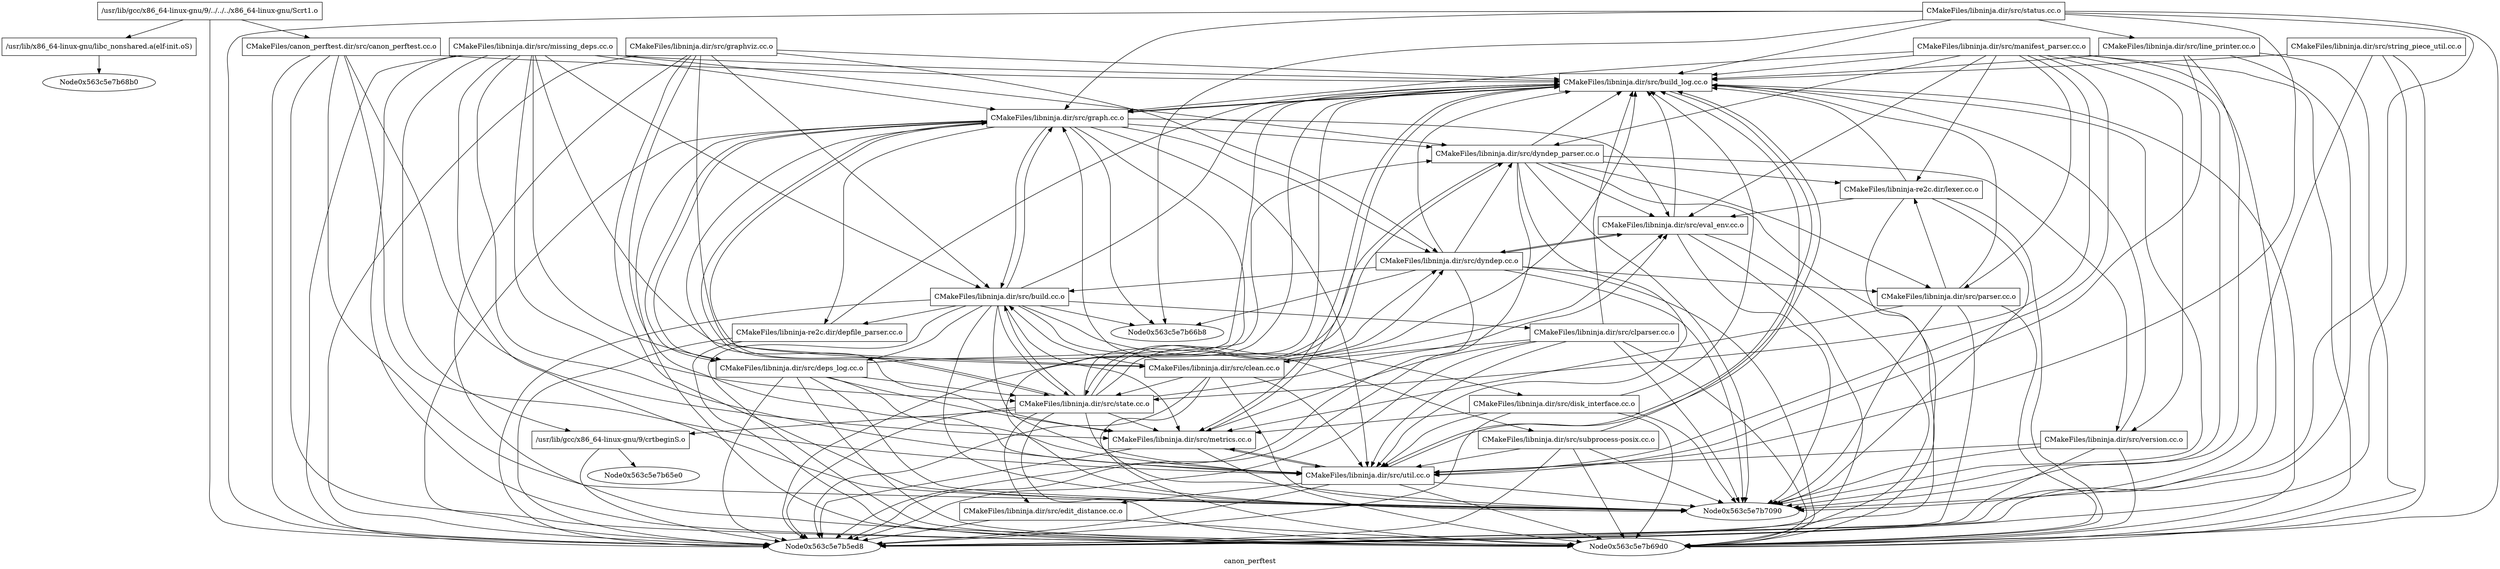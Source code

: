 digraph "canon_perftest" {
	label="canon_perftest";

	Node0x563c5e7b61f0 [shape=record,label="{/usr/lib/gcc/x86_64-linux-gnu/9/../../../x86_64-linux-gnu/Scrt1.o}"];
	Node0x563c5e7b61f0 -> Node0x563c5e7b62c8;
	Node0x563c5e7b61f0 -> Node0x563c5e7b64c0;
	Node0x563c5e7b61f0 -> Node0x563c5e7b5ed8;
	Node0x563c5e7b6e98 [shape=record,label="{/usr/lib/gcc/x86_64-linux-gnu/9/crtbeginS.o}"];
	Node0x563c5e7b6e98 -> Node0x563c5e7b65e0;
	Node0x563c5e7b6e98 -> Node0x563c5e7b5ed8;
	Node0x563c5e7b63e8 [shape=record,label="{CMakeFiles/libninja.dir/src/build_log.cc.o}"];
	Node0x563c5e7b63e8 -> Node0x563c5e7b5ff8;
	Node0x563c5e7b63e8 -> Node0x563c5e7b6dc0;
	Node0x563c5e7b63e8 -> Node0x563c5e7b60d0;
	Node0x563c5e7b63e8 -> Node0x563c5e7b69d0;
	Node0x563c5e7b63e8 -> Node0x563c5e7b7090;
	Node0x563c5e7b63e8 -> Node0x563c5e7b5ed8;
	Node0x563c5e7b68f8 [shape=record,label="{CMakeFiles/libninja.dir/src/build.cc.o}"];
	Node0x563c5e7b68f8 -> Node0x563c5e7b63e8;
	Node0x563c5e7b68f8 -> Node0x563c5e7b63a0;
	Node0x563c5e7b68f8 -> Node0x563c5e7b66b8;
	Node0x563c5e7b68f8 -> Node0x563c5e7b6e08;
	Node0x563c5e7b68f8 -> Node0x563c5e7b6790;
	Node0x563c5e7b68f8 -> Node0x563c5e7b5ff8;
	Node0x563c5e7b68f8 -> Node0x563c5e7b6dc0;
	Node0x563c5e7b68f8 -> Node0x563c5e7b6a18;
	Node0x563c5e7b68f8 -> Node0x563c5e7b60d0;
	Node0x563c5e7b68f8 -> Node0x563c5e7b6c58;
	Node0x563c5e7b68f8 -> Node0x563c5e7b6748;
	Node0x563c5e7b68f8 -> Node0x563c5e7b69d0;
	Node0x563c5e7b68f8 -> Node0x563c5e7b7090;
	Node0x563c5e7b68f8 -> Node0x563c5e7b5ed8;
	Node0x563c5e7b7000 [shape=record,label="{CMakeFiles/libninja.dir/src/clean.cc.o}"];
	Node0x563c5e7b7000 -> Node0x563c5e7b63e8;
	Node0x563c5e7b7000 -> Node0x563c5e7b68f8;
	Node0x563c5e7b7000 -> Node0x563c5e7b6a60;
	Node0x563c5e7b7000 -> Node0x563c5e7b6bc8;
	Node0x563c5e7b7000 -> Node0x563c5e7b5ff8;
	Node0x563c5e7b7000 -> Node0x563c5e7b6a18;
	Node0x563c5e7b7000 -> Node0x563c5e7b60d0;
	Node0x563c5e7b7000 -> Node0x563c5e7b69d0;
	Node0x563c5e7b7000 -> Node0x563c5e7b7090;
	Node0x563c5e7b7000 -> Node0x563c5e7b5ed8;
	Node0x563c5e7b63a0 [shape=record,label="{CMakeFiles/libninja.dir/src/clparser.cc.o}"];
	Node0x563c5e7b63a0 -> Node0x563c5e7b63e8;
	Node0x563c5e7b63a0 -> Node0x563c5e7b7000;
	Node0x563c5e7b63a0 -> Node0x563c5e7b6dc0;
	Node0x563c5e7b63a0 -> Node0x563c5e7b60d0;
	Node0x563c5e7b63a0 -> Node0x563c5e7b69d0;
	Node0x563c5e7b63a0 -> Node0x563c5e7b7090;
	Node0x563c5e7b63a0 -> Node0x563c5e7b5ed8;
	Node0x563c5e7b6a60 [shape=record,label="{CMakeFiles/libninja.dir/src/dyndep.cc.o}"];
	Node0x563c5e7b6a60 -> Node0x563c5e7b63e8;
	Node0x563c5e7b6a60 -> Node0x563c5e7b68f8;
	Node0x563c5e7b6a60 -> Node0x563c5e7b6040;
	Node0x563c5e7b6a60 -> Node0x563c5e7b66b8;
	Node0x563c5e7b6a60 -> Node0x563c5e7b6bc8;
	Node0x563c5e7b6a60 -> Node0x563c5e7b5f68;
	Node0x563c5e7b6a60 -> Node0x563c5e7b69d0;
	Node0x563c5e7b6a60 -> Node0x563c5e7b7090;
	Node0x563c5e7b6a60 -> Node0x563c5e7b5ed8;
	Node0x563c5e7b6040 [shape=record,label="{CMakeFiles/libninja.dir/src/dyndep_parser.cc.o}"];
	Node0x563c5e7b6040 -> Node0x563c5e7b63e8;
	Node0x563c5e7b6040 -> Node0x563c5e7b6bc8;
	Node0x563c5e7b6040 -> Node0x563c5e7b5f68;
	Node0x563c5e7b6040 -> Node0x563c5e7b6a18;
	Node0x563c5e7b6040 -> Node0x563c5e7b60d0;
	Node0x563c5e7b6040 -> Node0x563c5e7b6c10;
	Node0x563c5e7b6040 -> Node0x563c5e7b6940;
	Node0x563c5e7b6040 -> Node0x563c5e7b69d0;
	Node0x563c5e7b6040 -> Node0x563c5e7b7090;
	Node0x563c5e7b6040 -> Node0x563c5e7b5ed8;
	Node0x563c5e7b6e08 [shape=record,label="{CMakeFiles/libninja.dir/src/deps_log.cc.o}"];
	Node0x563c5e7b6e08 -> Node0x563c5e7b63e8;
	Node0x563c5e7b6e08 -> Node0x563c5e7b6040;
	Node0x563c5e7b6e08 -> Node0x563c5e7b5ff8;
	Node0x563c5e7b6e08 -> Node0x563c5e7b6dc0;
	Node0x563c5e7b6e08 -> Node0x563c5e7b6a18;
	Node0x563c5e7b6e08 -> Node0x563c5e7b60d0;
	Node0x563c5e7b6e08 -> Node0x563c5e7b69d0;
	Node0x563c5e7b6e08 -> Node0x563c5e7b7090;
	Node0x563c5e7b6e08 -> Node0x563c5e7b5ed8;
	Node0x563c5e7b6790 [shape=record,label="{CMakeFiles/libninja.dir/src/disk_interface.cc.o}"];
	Node0x563c5e7b6790 -> Node0x563c5e7b63e8;
	Node0x563c5e7b6790 -> Node0x563c5e7b6dc0;
	Node0x563c5e7b6790 -> Node0x563c5e7b60d0;
	Node0x563c5e7b6790 -> Node0x563c5e7b69d0;
	Node0x563c5e7b6790 -> Node0x563c5e7b7090;
	Node0x563c5e7b6790 -> Node0x563c5e7b5ed8;
	Node0x563c5e7b6e50 [shape=record,label="{CMakeFiles/libninja.dir/src/edit_distance.cc.o}"];
	Node0x563c5e7b6e50 -> Node0x563c5e7b69d0;
	Node0x563c5e7b6e50 -> Node0x563c5e7b5ed8;
	Node0x563c5e7b6bc8 [shape=record,label="{CMakeFiles/libninja.dir/src/eval_env.cc.o}"];
	Node0x563c5e7b6bc8 -> Node0x563c5e7b63e8;
	Node0x563c5e7b6bc8 -> Node0x563c5e7b6a60;
	Node0x563c5e7b6bc8 -> Node0x563c5e7b69d0;
	Node0x563c5e7b6bc8 -> Node0x563c5e7b7090;
	Node0x563c5e7b6bc8 -> Node0x563c5e7b5ed8;
	Node0x563c5e7b5ff8 [shape=record,label="{CMakeFiles/libninja.dir/src/graph.cc.o}"];
	Node0x563c5e7b5ff8 -> Node0x563c5e7b63e8;
	Node0x563c5e7b5ff8 -> Node0x563c5e7b68f8;
	Node0x563c5e7b5ff8 -> Node0x563c5e7b6a60;
	Node0x563c5e7b5ff8 -> Node0x563c5e7b6040;
	Node0x563c5e7b5ff8 -> Node0x563c5e7b66b8;
	Node0x563c5e7b5ff8 -> Node0x563c5e7b6e08;
	Node0x563c5e7b5ff8 -> Node0x563c5e7b6bc8;
	Node0x563c5e7b5ff8 -> Node0x563c5e7b6dc0;
	Node0x563c5e7b5ff8 -> Node0x563c5e7b6a18;
	Node0x563c5e7b5ff8 -> Node0x563c5e7b60d0;
	Node0x563c5e7b5ff8 -> Node0x563c5e7b6748;
	Node0x563c5e7b5ff8 -> Node0x563c5e7b69d0;
	Node0x563c5e7b5ff8 -> Node0x563c5e7b7090;
	Node0x563c5e7b5ff8 -> Node0x563c5e7b5ed8;
	Node0x563c5e7b7048 [shape=record,label="{CMakeFiles/libninja.dir/src/graphviz.cc.o}"];
	Node0x563c5e7b7048 -> Node0x563c5e7b63e8;
	Node0x563c5e7b7048 -> Node0x563c5e7b68f8;
	Node0x563c5e7b7048 -> Node0x563c5e7b7000;
	Node0x563c5e7b7048 -> Node0x563c5e7b6a60;
	Node0x563c5e7b7048 -> Node0x563c5e7b60d0;
	Node0x563c5e7b7048 -> Node0x563c5e7b69d0;
	Node0x563c5e7b7048 -> Node0x563c5e7b7090;
	Node0x563c5e7b7048 -> Node0x563c5e7b5ed8;
	Node0x563c5e7b6aa8 [shape=record,label="{CMakeFiles/libninja.dir/src/line_printer.cc.o}"];
	Node0x563c5e7b6aa8 -> Node0x563c5e7b63e8;
	Node0x563c5e7b6aa8 -> Node0x563c5e7b60d0;
	Node0x563c5e7b6aa8 -> Node0x563c5e7b69d0;
	Node0x563c5e7b6aa8 -> Node0x563c5e7b7090;
	Node0x563c5e7b6aa8 -> Node0x563c5e7b5ed8;
	Node0x563c5e7b5f20 [shape=record,label="{CMakeFiles/libninja.dir/src/manifest_parser.cc.o}"];
	Node0x563c5e7b5f20 -> Node0x563c5e7b63e8;
	Node0x563c5e7b5f20 -> Node0x563c5e7b6040;
	Node0x563c5e7b5f20 -> Node0x563c5e7b6bc8;
	Node0x563c5e7b5f20 -> Node0x563c5e7b5ff8;
	Node0x563c5e7b5f20 -> Node0x563c5e7b5f68;
	Node0x563c5e7b5f20 -> Node0x563c5e7b6a18;
	Node0x563c5e7b5f20 -> Node0x563c5e7b60d0;
	Node0x563c5e7b5f20 -> Node0x563c5e7b6c10;
	Node0x563c5e7b5f20 -> Node0x563c5e7b6940;
	Node0x563c5e7b5f20 -> Node0x563c5e7b69d0;
	Node0x563c5e7b5f20 -> Node0x563c5e7b7090;
	Node0x563c5e7b5f20 -> Node0x563c5e7b5ed8;
	Node0x563c5e7b6dc0 [shape=record,label="{CMakeFiles/libninja.dir/src/metrics.cc.o}"];
	Node0x563c5e7b6dc0 -> Node0x563c5e7b63e8;
	Node0x563c5e7b6dc0 -> Node0x563c5e7b60d0;
	Node0x563c5e7b6dc0 -> Node0x563c5e7b69d0;
	Node0x563c5e7b6dc0 -> Node0x563c5e7b5ed8;
	Node0x563c5e7b6700 [shape=record,label="{CMakeFiles/libninja.dir/src/missing_deps.cc.o}"];
	Node0x563c5e7b6700 -> Node0x563c5e7b6e98;
	Node0x563c5e7b6700 -> Node0x563c5e7b63e8;
	Node0x563c5e7b6700 -> Node0x563c5e7b68f8;
	Node0x563c5e7b6700 -> Node0x563c5e7b7000;
	Node0x563c5e7b6700 -> Node0x563c5e7b6040;
	Node0x563c5e7b6700 -> Node0x563c5e7b6e08;
	Node0x563c5e7b6700 -> Node0x563c5e7b5ff8;
	Node0x563c5e7b6700 -> Node0x563c5e7b6a18;
	Node0x563c5e7b6700 -> Node0x563c5e7b60d0;
	Node0x563c5e7b6700 -> Node0x563c5e7b69d0;
	Node0x563c5e7b6700 -> Node0x563c5e7b7090;
	Node0x563c5e7b6700 -> Node0x563c5e7b5ed8;
	Node0x563c5e7b5f68 [shape=record,label="{CMakeFiles/libninja.dir/src/parser.cc.o}"];
	Node0x563c5e7b5f68 -> Node0x563c5e7b63e8;
	Node0x563c5e7b5f68 -> Node0x563c5e7b6dc0;
	Node0x563c5e7b5f68 -> Node0x563c5e7b6940;
	Node0x563c5e7b5f68 -> Node0x563c5e7b69d0;
	Node0x563c5e7b5f68 -> Node0x563c5e7b7090;
	Node0x563c5e7b5f68 -> Node0x563c5e7b5ed8;
	Node0x563c5e7b6a18 [shape=record,label="{CMakeFiles/libninja.dir/src/state.cc.o}"];
	Node0x563c5e7b6a18 -> Node0x563c5e7b6e98;
	Node0x563c5e7b6a18 -> Node0x563c5e7b63e8;
	Node0x563c5e7b6a18 -> Node0x563c5e7b68f8;
	Node0x563c5e7b6a18 -> Node0x563c5e7b6a60;
	Node0x563c5e7b6a18 -> Node0x563c5e7b6040;
	Node0x563c5e7b6a18 -> Node0x563c5e7b6e50;
	Node0x563c5e7b6a18 -> Node0x563c5e7b6bc8;
	Node0x563c5e7b6a18 -> Node0x563c5e7b5ff8;
	Node0x563c5e7b6a18 -> Node0x563c5e7b6dc0;
	Node0x563c5e7b6a18 -> Node0x563c5e7b69d0;
	Node0x563c5e7b6a18 -> Node0x563c5e7b7090;
	Node0x563c5e7b6a18 -> Node0x563c5e7b5ed8;
	Node0x563c5e7b6550 [shape=record,label="{CMakeFiles/libninja.dir/src/status.cc.o}"];
	Node0x563c5e7b6550 -> Node0x563c5e7b63e8;
	Node0x563c5e7b6550 -> Node0x563c5e7b66b8;
	Node0x563c5e7b6550 -> Node0x563c5e7b5ff8;
	Node0x563c5e7b6550 -> Node0x563c5e7b6aa8;
	Node0x563c5e7b6550 -> Node0x563c5e7b60d0;
	Node0x563c5e7b6550 -> Node0x563c5e7b69d0;
	Node0x563c5e7b6550 -> Node0x563c5e7b7090;
	Node0x563c5e7b6550 -> Node0x563c5e7b5ed8;
	Node0x563c5e7b6160 [shape=record,label="{CMakeFiles/libninja.dir/src/string_piece_util.cc.o}"];
	Node0x563c5e7b6160 -> Node0x563c5e7b63e8;
	Node0x563c5e7b6160 -> Node0x563c5e7b69d0;
	Node0x563c5e7b6160 -> Node0x563c5e7b7090;
	Node0x563c5e7b6160 -> Node0x563c5e7b5ed8;
	Node0x563c5e7b60d0 [shape=record,label="{CMakeFiles/libninja.dir/src/util.cc.o}"];
	Node0x563c5e7b60d0 -> Node0x563c5e7b63e8;
	Node0x563c5e7b60d0 -> Node0x563c5e7b6e50;
	Node0x563c5e7b60d0 -> Node0x563c5e7b6dc0;
	Node0x563c5e7b60d0 -> Node0x563c5e7b69d0;
	Node0x563c5e7b60d0 -> Node0x563c5e7b7090;
	Node0x563c5e7b60d0 -> Node0x563c5e7b5ed8;
	Node0x563c5e7b6c10 [shape=record,label="{CMakeFiles/libninja.dir/src/version.cc.o}"];
	Node0x563c5e7b6c10 -> Node0x563c5e7b63e8;
	Node0x563c5e7b6c10 -> Node0x563c5e7b60d0;
	Node0x563c5e7b6c10 -> Node0x563c5e7b69d0;
	Node0x563c5e7b6c10 -> Node0x563c5e7b7090;
	Node0x563c5e7b6c10 -> Node0x563c5e7b5ed8;
	Node0x563c5e7b6c58 [shape=record,label="{CMakeFiles/libninja.dir/src/subprocess-posix.cc.o}"];
	Node0x563c5e7b6c58 -> Node0x563c5e7b63e8;
	Node0x563c5e7b6c58 -> Node0x563c5e7b60d0;
	Node0x563c5e7b6c58 -> Node0x563c5e7b69d0;
	Node0x563c5e7b6c58 -> Node0x563c5e7b7090;
	Node0x563c5e7b6c58 -> Node0x563c5e7b5ed8;
	Node0x563c5e7b6748 [shape=record,label="{CMakeFiles/libninja-re2c.dir/depfile_parser.cc.o}"];
	Node0x563c5e7b6748 -> Node0x563c5e7b63e8;
	Node0x563c5e7b6748 -> Node0x563c5e7b69d0;
	Node0x563c5e7b6748 -> Node0x563c5e7b5ed8;
	Node0x563c5e7b6940 [shape=record,label="{CMakeFiles/libninja-re2c.dir/lexer.cc.o}"];
	Node0x563c5e7b6940 -> Node0x563c5e7b63e8;
	Node0x563c5e7b6940 -> Node0x563c5e7b6bc8;
	Node0x563c5e7b6940 -> Node0x563c5e7b69d0;
	Node0x563c5e7b6940 -> Node0x563c5e7b7090;
	Node0x563c5e7b6940 -> Node0x563c5e7b5ed8;
	Node0x563c5e7b62c8 [shape=record,label="{CMakeFiles/canon_perftest.dir/src/canon_perftest.cc.o}"];
	Node0x563c5e7b62c8 -> Node0x563c5e7b63e8;
	Node0x563c5e7b62c8 -> Node0x563c5e7b6dc0;
	Node0x563c5e7b62c8 -> Node0x563c5e7b60d0;
	Node0x563c5e7b62c8 -> Node0x563c5e7b69d0;
	Node0x563c5e7b62c8 -> Node0x563c5e7b7090;
	Node0x563c5e7b62c8 -> Node0x563c5e7b5ed8;
	Node0x563c5e7b64c0 [shape=record,label="{/usr/lib/x86_64-linux-gnu/libc_nonshared.a(elf-init.oS)}"];
	Node0x563c5e7b64c0 -> Node0x563c5e7b68b0;
}
